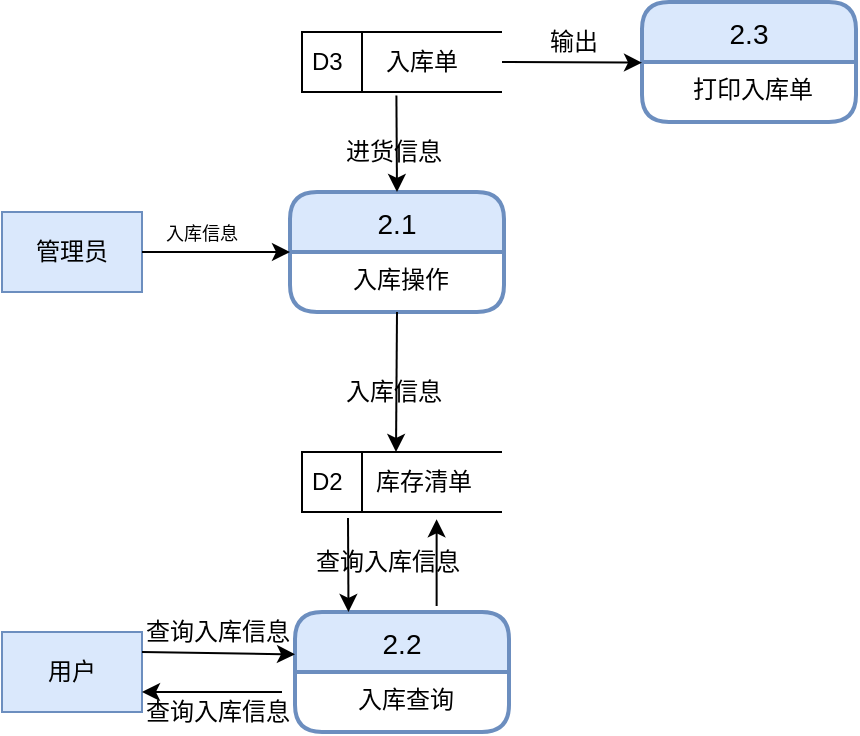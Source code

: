 <mxfile version="10.6.0" type="github"><diagram id="dhwkty_AlcniORoovK5R" name="Page-1"><mxGraphModel dx="1116" dy="328" grid="1" gridSize="10" guides="1" tooltips="1" connect="1" arrows="1" fold="1" page="1" pageScale="1" pageWidth="827" pageHeight="1169" math="0" shadow="0"><root><mxCell id="0"/><mxCell id="1" parent="0"/><mxCell id="NMSrnLNrcJJBkJ3dv9SG-1" value="D3" style="html=1;dashed=0;whitespace=wrap;shape=mxgraph.dfd.dataStoreID;align=left;spacingLeft=3;points=[[0,0],[0.5,0],[1,0],[0,0.5],[1,0.5],[0,1],[0.5,1],[1,1]];" vertex="1" parent="1"><mxGeometry x="40" y="70" width="100" height="30" as="geometry"/></mxCell><mxCell id="NMSrnLNrcJJBkJ3dv9SG-2" value="入库单" style="text;html=1;resizable=0;points=[];autosize=1;align=left;verticalAlign=top;spacingTop=-4;" vertex="1" parent="1"><mxGeometry x="80" y="75" width="50" height="20" as="geometry"/></mxCell><mxCell id="NMSrnLNrcJJBkJ3dv9SG-3" value="2.1" style="swimlane;childLayout=stackLayout;horizontal=1;startSize=30;horizontalStack=0;rounded=1;fontSize=14;fontStyle=0;strokeWidth=2;resizeParent=0;resizeLast=1;shadow=0;dashed=0;align=center;fillColor=#dae8fc;strokeColor=#6c8ebf;" vertex="1" parent="1"><mxGeometry x="34" y="150" width="107" height="60" as="geometry"/></mxCell><mxCell id="NMSrnLNrcJJBkJ3dv9SG-4" value="入库操作" style="align=center;strokeColor=none;fillColor=none;spacingLeft=4;fontSize=12;verticalAlign=top;resizable=0;rotatable=0;part=1;" vertex="1" parent="NMSrnLNrcJJBkJ3dv9SG-3"><mxGeometry y="30" width="107" height="30" as="geometry"/></mxCell><mxCell id="NMSrnLNrcJJBkJ3dv9SG-5" value="" style="endArrow=classic;html=1;entryX=0.5;entryY=0;entryDx=0;entryDy=0;exitX=0.472;exitY=1.06;exitDx=0;exitDy=0;exitPerimeter=0;" edge="1" parent="1" source="NMSrnLNrcJJBkJ3dv9SG-1" target="NMSrnLNrcJJBkJ3dv9SG-3"><mxGeometry width="50" height="50" relative="1" as="geometry"><mxPoint x="10" y="160" as="sourcePoint"/><mxPoint x="60" y="110" as="targetPoint"/></mxGeometry></mxCell><mxCell id="xRN1GW7IkJIaRzZJkUfV-1" value="进货信息" style="text;html=1;resizable=0;points=[];autosize=1;align=left;verticalAlign=top;spacingTop=-4;" vertex="1" parent="1"><mxGeometry x="60" y="120" width="60" height="20" as="geometry"/></mxCell><mxCell id="xRN1GW7IkJIaRzZJkUfV-2" value="管理员" style="rounded=0;whiteSpace=wrap;html=1;align=center;fillColor=#dae8fc;strokeColor=#6c8ebf;" vertex="1" parent="1"><mxGeometry x="-110" y="160" width="70" height="40" as="geometry"/></mxCell><mxCell id="xRN1GW7IkJIaRzZJkUfV-3" value="" style="endArrow=classic;html=1;exitX=1;exitY=0.5;exitDx=0;exitDy=0;entryX=0;entryY=0.5;entryDx=0;entryDy=0;" edge="1" parent="1" source="xRN1GW7IkJIaRzZJkUfV-2" target="NMSrnLNrcJJBkJ3dv9SG-3"><mxGeometry width="50" height="50" relative="1" as="geometry"><mxPoint x="-20" y="220" as="sourcePoint"/><mxPoint x="30" y="170" as="targetPoint"/></mxGeometry></mxCell><mxCell id="xRN1GW7IkJIaRzZJkUfV-4" value="&lt;font style=&quot;font-size: 9px&quot;&gt;入库信息&lt;/font&gt;" style="text;html=1;resizable=0;points=[];autosize=1;align=left;verticalAlign=top;spacingTop=-4;" vertex="1" parent="1"><mxGeometry x="-30" y="160" width="60" height="20" as="geometry"/></mxCell><mxCell id="xRN1GW7IkJIaRzZJkUfV-5" value="" style="endArrow=classic;html=1;exitX=0.5;exitY=1;exitDx=0;exitDy=0;" edge="1" parent="1" source="NMSrnLNrcJJBkJ3dv9SG-4"><mxGeometry width="50" height="50" relative="1" as="geometry"><mxPoint x="60" y="270" as="sourcePoint"/><mxPoint x="87" y="280" as="targetPoint"/></mxGeometry></mxCell><mxCell id="xRN1GW7IkJIaRzZJkUfV-6" value="入库信息" style="text;html=1;resizable=0;points=[];autosize=1;align=left;verticalAlign=top;spacingTop=-4;" vertex="1" parent="1"><mxGeometry x="60" y="240" width="60" height="20" as="geometry"/></mxCell><mxCell id="xRN1GW7IkJIaRzZJkUfV-8" value="D2" style="html=1;dashed=0;whitespace=wrap;shape=mxgraph.dfd.dataStoreID;align=left;spacingLeft=3;points=[[0,0],[0.5,0],[1,0],[0,0.5],[1,0.5],[0,1],[0.5,1],[1,1]];" vertex="1" parent="1"><mxGeometry x="40" y="280" width="100" height="30" as="geometry"/></mxCell><mxCell id="xRN1GW7IkJIaRzZJkUfV-9" value="库存清单" style="text;html=1;resizable=0;points=[];autosize=1;align=left;verticalAlign=top;spacingTop=-4;" vertex="1" parent="1"><mxGeometry x="75" y="285" width="60" height="20" as="geometry"/></mxCell><mxCell id="xRN1GW7IkJIaRzZJkUfV-10" value="2.2" style="swimlane;childLayout=stackLayout;horizontal=1;startSize=30;horizontalStack=0;rounded=1;fontSize=14;fontStyle=0;strokeWidth=2;resizeParent=0;resizeLast=1;shadow=0;dashed=0;align=center;fillColor=#dae8fc;strokeColor=#6c8ebf;" vertex="1" parent="1"><mxGeometry x="36.5" y="360" width="107" height="60" as="geometry"/></mxCell><mxCell id="xRN1GW7IkJIaRzZJkUfV-11" value="入库查询" style="align=center;strokeColor=none;fillColor=none;spacingLeft=4;fontSize=12;verticalAlign=top;resizable=0;rotatable=0;part=1;" vertex="1" parent="xRN1GW7IkJIaRzZJkUfV-10"><mxGeometry y="30" width="107" height="30" as="geometry"/></mxCell><mxCell id="xRN1GW7IkJIaRzZJkUfV-12" value="" style="endArrow=classic;html=1;entryX=0.673;entryY=1.122;entryDx=0;entryDy=0;entryPerimeter=0;exitX=0.662;exitY=-0.05;exitDx=0;exitDy=0;exitPerimeter=0;" edge="1" parent="1" source="xRN1GW7IkJIaRzZJkUfV-10" target="xRN1GW7IkJIaRzZJkUfV-8"><mxGeometry width="50" height="50" relative="1" as="geometry"><mxPoint x="180" y="340" as="sourcePoint"/><mxPoint x="130" y="320" as="targetPoint"/></mxGeometry></mxCell><mxCell id="xRN1GW7IkJIaRzZJkUfV-13" value="" style="endArrow=classic;html=1;entryX=0.25;entryY=0;entryDx=0;entryDy=0;" edge="1" parent="1" target="xRN1GW7IkJIaRzZJkUfV-10"><mxGeometry width="50" height="50" relative="1" as="geometry"><mxPoint x="63" y="313" as="sourcePoint"/><mxPoint y="360" as="targetPoint"/></mxGeometry></mxCell><mxCell id="xRN1GW7IkJIaRzZJkUfV-14" value="查询入库信息" style="text;html=1;resizable=0;points=[];autosize=1;align=left;verticalAlign=top;spacingTop=-4;" vertex="1" parent="1"><mxGeometry x="45" y="325" width="90" height="20" as="geometry"/></mxCell><mxCell id="xRN1GW7IkJIaRzZJkUfV-15" value="用户" style="rounded=0;whiteSpace=wrap;html=1;align=center;fillColor=#dae8fc;strokeColor=#6c8ebf;" vertex="1" parent="1"><mxGeometry x="-110" y="370" width="70" height="40" as="geometry"/></mxCell><mxCell id="xRN1GW7IkJIaRzZJkUfV-16" value="" style="endArrow=classic;html=1;exitX=1;exitY=0.25;exitDx=0;exitDy=0;entryX=0;entryY=0.353;entryDx=0;entryDy=0;entryPerimeter=0;" edge="1" parent="1" source="xRN1GW7IkJIaRzZJkUfV-15" target="xRN1GW7IkJIaRzZJkUfV-10"><mxGeometry width="50" height="50" relative="1" as="geometry"><mxPoint x="-30" y="430" as="sourcePoint"/><mxPoint x="30" y="382" as="targetPoint"/></mxGeometry></mxCell><mxCell id="xRN1GW7IkJIaRzZJkUfV-17" value="查询入库信息" style="text;html=1;resizable=0;points=[];autosize=1;align=left;verticalAlign=top;spacingTop=-4;" vertex="1" parent="1"><mxGeometry x="-40" y="360" width="90" height="20" as="geometry"/></mxCell><mxCell id="xRN1GW7IkJIaRzZJkUfV-18" value="" style="endArrow=classic;html=1;entryX=1;entryY=0.75;entryDx=0;entryDy=0;" edge="1" parent="1" target="xRN1GW7IkJIaRzZJkUfV-15"><mxGeometry width="50" height="50" relative="1" as="geometry"><mxPoint x="30" y="400" as="sourcePoint"/><mxPoint x="10" y="430" as="targetPoint"/></mxGeometry></mxCell><mxCell id="xRN1GW7IkJIaRzZJkUfV-19" value="查询入库信息" style="text;html=1;resizable=0;points=[];autosize=1;align=left;verticalAlign=top;spacingTop=-4;" vertex="1" parent="1"><mxGeometry x="-40" y="400" width="90" height="20" as="geometry"/></mxCell><mxCell id="xRN1GW7IkJIaRzZJkUfV-20" value="2.3" style="swimlane;childLayout=stackLayout;horizontal=1;startSize=30;horizontalStack=0;rounded=1;fontSize=14;fontStyle=0;strokeWidth=2;resizeParent=0;resizeLast=1;shadow=0;dashed=0;align=center;fillColor=#dae8fc;strokeColor=#6c8ebf;" vertex="1" parent="1"><mxGeometry x="210" y="55" width="107" height="60" as="geometry"/></mxCell><mxCell id="xRN1GW7IkJIaRzZJkUfV-21" value="打印入库单" style="align=center;strokeColor=none;fillColor=none;spacingLeft=4;fontSize=12;verticalAlign=top;resizable=0;rotatable=0;part=1;" vertex="1" parent="xRN1GW7IkJIaRzZJkUfV-20"><mxGeometry y="30" width="107" height="30" as="geometry"/></mxCell><mxCell id="xRN1GW7IkJIaRzZJkUfV-22" value="" style="endArrow=classic;html=1;exitX=1;exitY=0.5;exitDx=0;exitDy=0;entryX=0;entryY=0.011;entryDx=0;entryDy=0;entryPerimeter=0;" edge="1" parent="1" source="NMSrnLNrcJJBkJ3dv9SG-1" target="xRN1GW7IkJIaRzZJkUfV-21"><mxGeometry width="50" height="50" relative="1" as="geometry"><mxPoint x="140" y="170" as="sourcePoint"/><mxPoint x="190" y="120" as="targetPoint"/></mxGeometry></mxCell><mxCell id="xRN1GW7IkJIaRzZJkUfV-23" value="输出" style="text;html=1;resizable=0;points=[];autosize=1;align=left;verticalAlign=top;spacingTop=-4;" vertex="1" parent="1"><mxGeometry x="162" y="65" width="40" height="20" as="geometry"/></mxCell></root></mxGraphModel></diagram></mxfile>